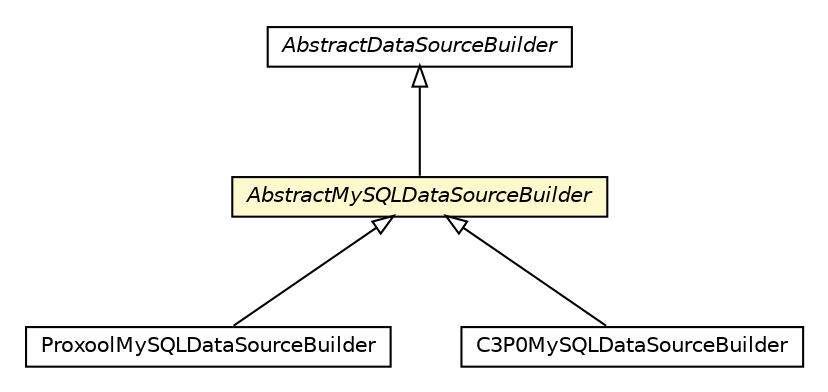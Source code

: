 #!/usr/local/bin/dot
#
# Class diagram 
# Generated by UMLGraph version R5_6_6-8-g8d7759 (http://www.umlgraph.org/)
#

digraph G {
	edge [fontname="Helvetica",fontsize=10,labelfontname="Helvetica",labelfontsize=10];
	node [fontname="Helvetica",fontsize=10,shape=plaintext];
	nodesep=0.25;
	ranksep=0.5;
	// org.dayatang.dsrouter.builder.AbstractDataSourceBuilder
	c23109 [label=<<table title="org.dayatang.dsrouter.builder.AbstractDataSourceBuilder" border="0" cellborder="1" cellspacing="0" cellpadding="2" port="p" href="../AbstractDataSourceBuilder.html">
		<tr><td><table border="0" cellspacing="0" cellpadding="1">
<tr><td align="center" balign="center"><font face="Helvetica-Oblique"> AbstractDataSourceBuilder </font></td></tr>
		</table></td></tr>
		</table>>, URL="../AbstractDataSourceBuilder.html", fontname="Helvetica", fontcolor="black", fontsize=10.0];
	// org.dayatang.dsrouter.builder.mysql.ProxoolMySQLDataSourceBuilder
	c23110 [label=<<table title="org.dayatang.dsrouter.builder.mysql.ProxoolMySQLDataSourceBuilder" border="0" cellborder="1" cellspacing="0" cellpadding="2" port="p" href="./ProxoolMySQLDataSourceBuilder.html">
		<tr><td><table border="0" cellspacing="0" cellpadding="1">
<tr><td align="center" balign="center"> ProxoolMySQLDataSourceBuilder </td></tr>
		</table></td></tr>
		</table>>, URL="./ProxoolMySQLDataSourceBuilder.html", fontname="Helvetica", fontcolor="black", fontsize=10.0];
	// org.dayatang.dsrouter.builder.mysql.C3P0MySQLDataSourceBuilder
	c23111 [label=<<table title="org.dayatang.dsrouter.builder.mysql.C3P0MySQLDataSourceBuilder" border="0" cellborder="1" cellspacing="0" cellpadding="2" port="p" href="./C3P0MySQLDataSourceBuilder.html">
		<tr><td><table border="0" cellspacing="0" cellpadding="1">
<tr><td align="center" balign="center"> C3P0MySQLDataSourceBuilder </td></tr>
		</table></td></tr>
		</table>>, URL="./C3P0MySQLDataSourceBuilder.html", fontname="Helvetica", fontcolor="black", fontsize=10.0];
	// org.dayatang.dsrouter.builder.mysql.AbstractMySQLDataSourceBuilder
	c23112 [label=<<table title="org.dayatang.dsrouter.builder.mysql.AbstractMySQLDataSourceBuilder" border="0" cellborder="1" cellspacing="0" cellpadding="2" port="p" bgcolor="lemonChiffon" href="./AbstractMySQLDataSourceBuilder.html">
		<tr><td><table border="0" cellspacing="0" cellpadding="1">
<tr><td align="center" balign="center"><font face="Helvetica-Oblique"> AbstractMySQLDataSourceBuilder </font></td></tr>
		</table></td></tr>
		</table>>, URL="./AbstractMySQLDataSourceBuilder.html", fontname="Helvetica", fontcolor="black", fontsize=10.0];
	//org.dayatang.dsrouter.builder.mysql.ProxoolMySQLDataSourceBuilder extends org.dayatang.dsrouter.builder.mysql.AbstractMySQLDataSourceBuilder
	c23112:p -> c23110:p [dir=back,arrowtail=empty];
	//org.dayatang.dsrouter.builder.mysql.C3P0MySQLDataSourceBuilder extends org.dayatang.dsrouter.builder.mysql.AbstractMySQLDataSourceBuilder
	c23112:p -> c23111:p [dir=back,arrowtail=empty];
	//org.dayatang.dsrouter.builder.mysql.AbstractMySQLDataSourceBuilder extends org.dayatang.dsrouter.builder.AbstractDataSourceBuilder
	c23109:p -> c23112:p [dir=back,arrowtail=empty];
}

